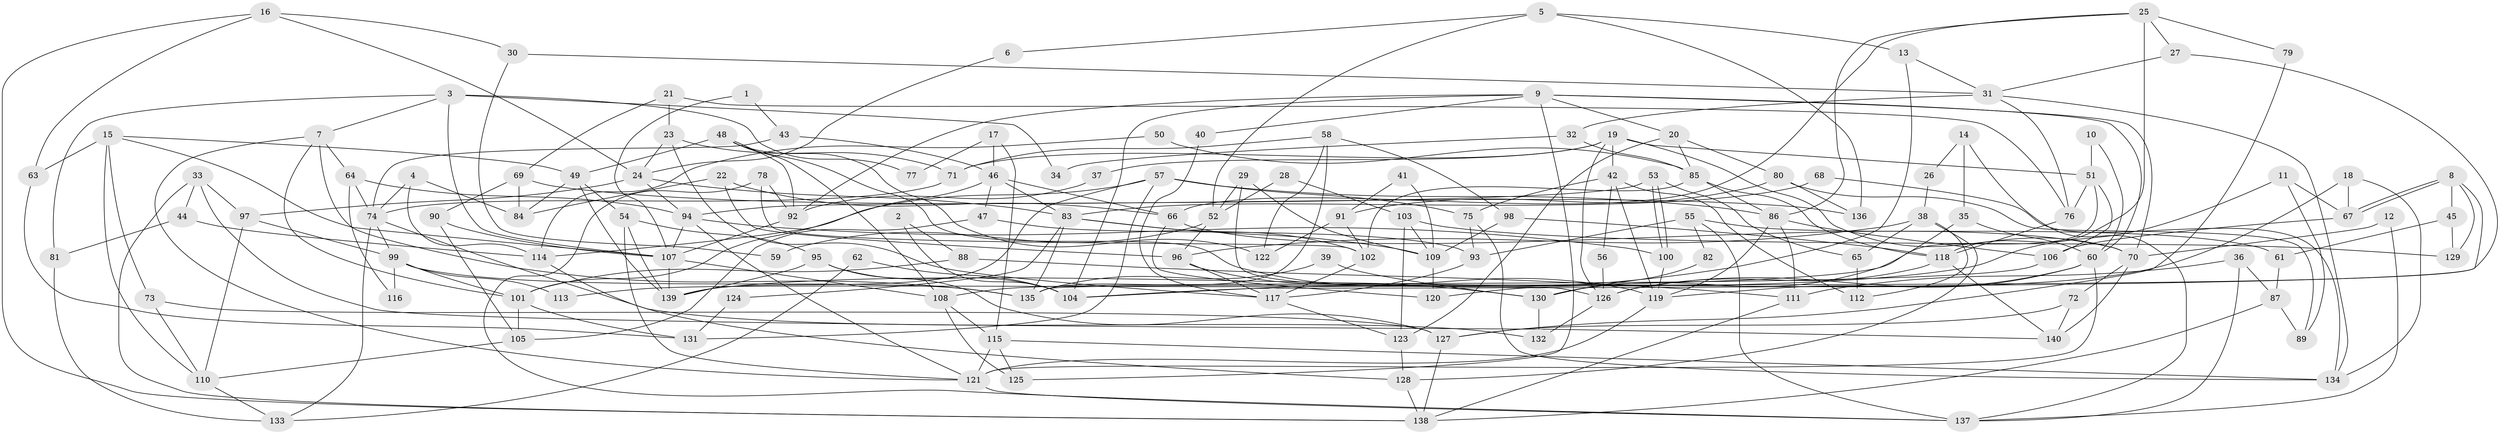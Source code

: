 // Generated by graph-tools (version 1.1) at 2025/11/02/27/25 16:11:23]
// undirected, 140 vertices, 280 edges
graph export_dot {
graph [start="1"]
  node [color=gray90,style=filled];
  1;
  2;
  3;
  4;
  5;
  6;
  7;
  8;
  9;
  10;
  11;
  12;
  13;
  14;
  15;
  16;
  17;
  18;
  19;
  20;
  21;
  22;
  23;
  24;
  25;
  26;
  27;
  28;
  29;
  30;
  31;
  32;
  33;
  34;
  35;
  36;
  37;
  38;
  39;
  40;
  41;
  42;
  43;
  44;
  45;
  46;
  47;
  48;
  49;
  50;
  51;
  52;
  53;
  54;
  55;
  56;
  57;
  58;
  59;
  60;
  61;
  62;
  63;
  64;
  65;
  66;
  67;
  68;
  69;
  70;
  71;
  72;
  73;
  74;
  75;
  76;
  77;
  78;
  79;
  80;
  81;
  82;
  83;
  84;
  85;
  86;
  87;
  88;
  89;
  90;
  91;
  92;
  93;
  94;
  95;
  96;
  97;
  98;
  99;
  100;
  101;
  102;
  103;
  104;
  105;
  106;
  107;
  108;
  109;
  110;
  111;
  112;
  113;
  114;
  115;
  116;
  117;
  118;
  119;
  120;
  121;
  122;
  123;
  124;
  125;
  126;
  127;
  128;
  129;
  130;
  131;
  132;
  133;
  134;
  135;
  136;
  137;
  138;
  139;
  140;
  1 -- 43;
  1 -- 107;
  2 -- 104;
  2 -- 88;
  3 -- 107;
  3 -- 7;
  3 -- 34;
  3 -- 77;
  3 -- 81;
  4 -- 74;
  4 -- 84;
  4 -- 114;
  5 -- 13;
  5 -- 52;
  5 -- 6;
  5 -- 136;
  6 -- 24;
  7 -- 101;
  7 -- 121;
  7 -- 64;
  7 -- 135;
  8 -- 104;
  8 -- 67;
  8 -- 67;
  8 -- 45;
  8 -- 129;
  9 -- 125;
  9 -- 60;
  9 -- 20;
  9 -- 40;
  9 -- 70;
  9 -- 92;
  9 -- 104;
  10 -- 51;
  10 -- 60;
  11 -- 67;
  11 -- 139;
  11 -- 89;
  12 -- 70;
  12 -- 137;
  13 -- 31;
  13 -- 104;
  14 -- 35;
  14 -- 137;
  14 -- 26;
  15 -- 49;
  15 -- 107;
  15 -- 63;
  15 -- 73;
  15 -- 110;
  16 -- 24;
  16 -- 138;
  16 -- 30;
  16 -- 63;
  17 -- 46;
  17 -- 115;
  17 -- 77;
  18 -- 67;
  18 -- 120;
  18 -- 134;
  19 -- 70;
  19 -- 42;
  19 -- 37;
  19 -- 51;
  19 -- 71;
  19 -- 126;
  20 -- 80;
  20 -- 85;
  20 -- 123;
  21 -- 23;
  21 -- 76;
  21 -- 69;
  22 -- 66;
  22 -- 84;
  22 -- 96;
  23 -- 24;
  23 -- 117;
  23 -- 71;
  24 -- 97;
  24 -- 94;
  24 -- 83;
  25 -- 86;
  25 -- 27;
  25 -- 66;
  25 -- 79;
  25 -- 118;
  26 -- 38;
  27 -- 31;
  27 -- 135;
  28 -- 52;
  28 -- 103;
  29 -- 109;
  29 -- 126;
  29 -- 52;
  30 -- 31;
  30 -- 59;
  31 -- 76;
  31 -- 134;
  31 -- 32;
  32 -- 85;
  32 -- 34;
  33 -- 140;
  33 -- 97;
  33 -- 44;
  33 -- 138;
  35 -- 60;
  35 -- 130;
  36 -- 137;
  36 -- 111;
  36 -- 87;
  37 -- 92;
  38 -- 65;
  38 -- 128;
  38 -- 96;
  38 -- 112;
  39 -- 130;
  39 -- 135;
  40 -- 117;
  41 -- 109;
  41 -- 91;
  42 -- 119;
  42 -- 75;
  42 -- 56;
  42 -- 112;
  43 -- 74;
  43 -- 46;
  44 -- 114;
  44 -- 81;
  45 -- 61;
  45 -- 129;
  46 -- 47;
  46 -- 83;
  46 -- 66;
  46 -- 101;
  47 -- 93;
  47 -- 105;
  48 -- 119;
  48 -- 122;
  48 -- 49;
  48 -- 92;
  48 -- 108;
  49 -- 54;
  49 -- 84;
  49 -- 139;
  50 -- 85;
  50 -- 114;
  51 -- 106;
  51 -- 76;
  51 -- 113;
  52 -- 96;
  52 -- 59;
  53 -- 94;
  53 -- 100;
  53 -- 100;
  53 -- 65;
  54 -- 139;
  54 -- 121;
  54 -- 95;
  55 -- 93;
  55 -- 137;
  55 -- 61;
  55 -- 82;
  56 -- 126;
  57 -- 131;
  57 -- 139;
  57 -- 75;
  57 -- 86;
  57 -- 114;
  58 -- 71;
  58 -- 135;
  58 -- 98;
  58 -- 122;
  60 -- 119;
  60 -- 121;
  60 -- 126;
  61 -- 87;
  62 -- 104;
  62 -- 133;
  63 -- 131;
  64 -- 74;
  64 -- 94;
  64 -- 116;
  65 -- 112;
  66 -- 70;
  66 -- 120;
  67 -- 106;
  68 -- 134;
  68 -- 83;
  69 -- 90;
  69 -- 84;
  69 -- 136;
  70 -- 72;
  70 -- 140;
  71 -- 74;
  72 -- 140;
  72 -- 127;
  73 -- 127;
  73 -- 110;
  74 -- 133;
  74 -- 99;
  74 -- 132;
  75 -- 134;
  75 -- 93;
  76 -- 118;
  78 -- 92;
  78 -- 102;
  78 -- 137;
  79 -- 127;
  80 -- 136;
  80 -- 89;
  80 -- 91;
  81 -- 133;
  82 -- 130;
  83 -- 102;
  83 -- 109;
  83 -- 124;
  83 -- 135;
  85 -- 118;
  85 -- 86;
  85 -- 102;
  86 -- 106;
  86 -- 111;
  86 -- 119;
  87 -- 138;
  87 -- 89;
  88 -- 101;
  88 -- 111;
  90 -- 107;
  90 -- 105;
  91 -- 102;
  91 -- 122;
  92 -- 107;
  93 -- 117;
  94 -- 107;
  94 -- 100;
  94 -- 121;
  95 -- 127;
  95 -- 104;
  95 -- 139;
  96 -- 117;
  96 -- 130;
  97 -- 110;
  97 -- 99;
  98 -- 118;
  98 -- 109;
  99 -- 135;
  99 -- 101;
  99 -- 113;
  99 -- 116;
  100 -- 119;
  101 -- 105;
  101 -- 131;
  102 -- 117;
  103 -- 129;
  103 -- 109;
  103 -- 123;
  105 -- 110;
  106 -- 108;
  107 -- 139;
  107 -- 108;
  108 -- 115;
  108 -- 125;
  109 -- 120;
  110 -- 133;
  111 -- 138;
  114 -- 128;
  115 -- 121;
  115 -- 125;
  115 -- 134;
  117 -- 123;
  118 -- 126;
  118 -- 140;
  119 -- 121;
  121 -- 137;
  123 -- 128;
  124 -- 131;
  126 -- 132;
  127 -- 138;
  128 -- 138;
  130 -- 132;
}
